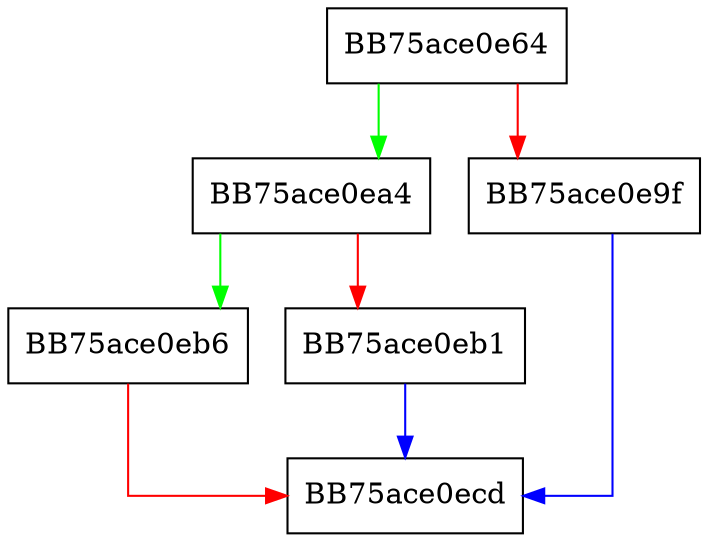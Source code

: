 digraph AMS_SetParams {
  node [shape="box"];
  graph [splines=ortho];
  BB75ace0e64 -> BB75ace0ea4 [color="green"];
  BB75ace0e64 -> BB75ace0e9f [color="red"];
  BB75ace0e9f -> BB75ace0ecd [color="blue"];
  BB75ace0ea4 -> BB75ace0eb6 [color="green"];
  BB75ace0ea4 -> BB75ace0eb1 [color="red"];
  BB75ace0eb1 -> BB75ace0ecd [color="blue"];
  BB75ace0eb6 -> BB75ace0ecd [color="red"];
}